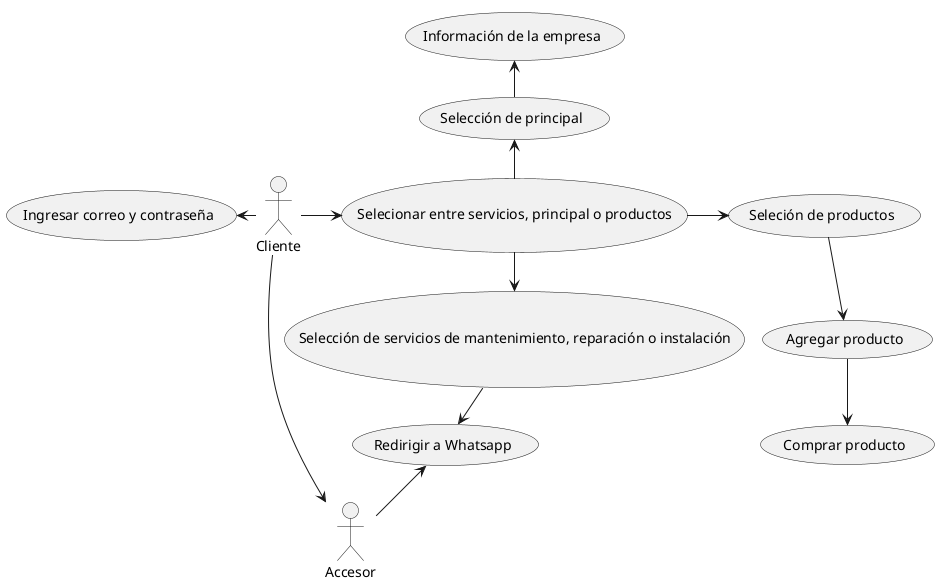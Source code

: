 @startuml

!pragma layout smetana

actor Cliente as cliente

actor Accesor as accesor

usecase (Ingresar correo y contraseña) as login

usecase (Selecionar entre servicios, principal o productos) as seleccionDeServicios

usecase (Selección de servicios de mantenimiento, reparación o instalación) as serviciosMantenimentoInstalacion

usecase (Redirigir a Whatsapp) as whatsapp

usecase (Seleción de productos) as selecionProducto

usecase (Agregar producto) as agregarProducto

usecase (Comprar producto) as comprarProducto

usecase (Selección de principal) as selecionPrincipal

usecase (Información de la empresa) as Informacion

cliente-left->login

cliente-right->seleccionDeServicios
seleccionDeServicios-down->serviciosMantenimentoInstalacion
serviciosMantenimentoInstalacion -down->whatsapp
accesor -up-> whatsapp
cliente --> accesor
seleccionDeServicios -right-> selecionProducto
selecionProducto -down-> agregarProducto
agregarProducto -down-> comprarProducto
seleccionDeServicios -up-> selecionPrincipal
selecionPrincipal -up-> Informacion

@enduml